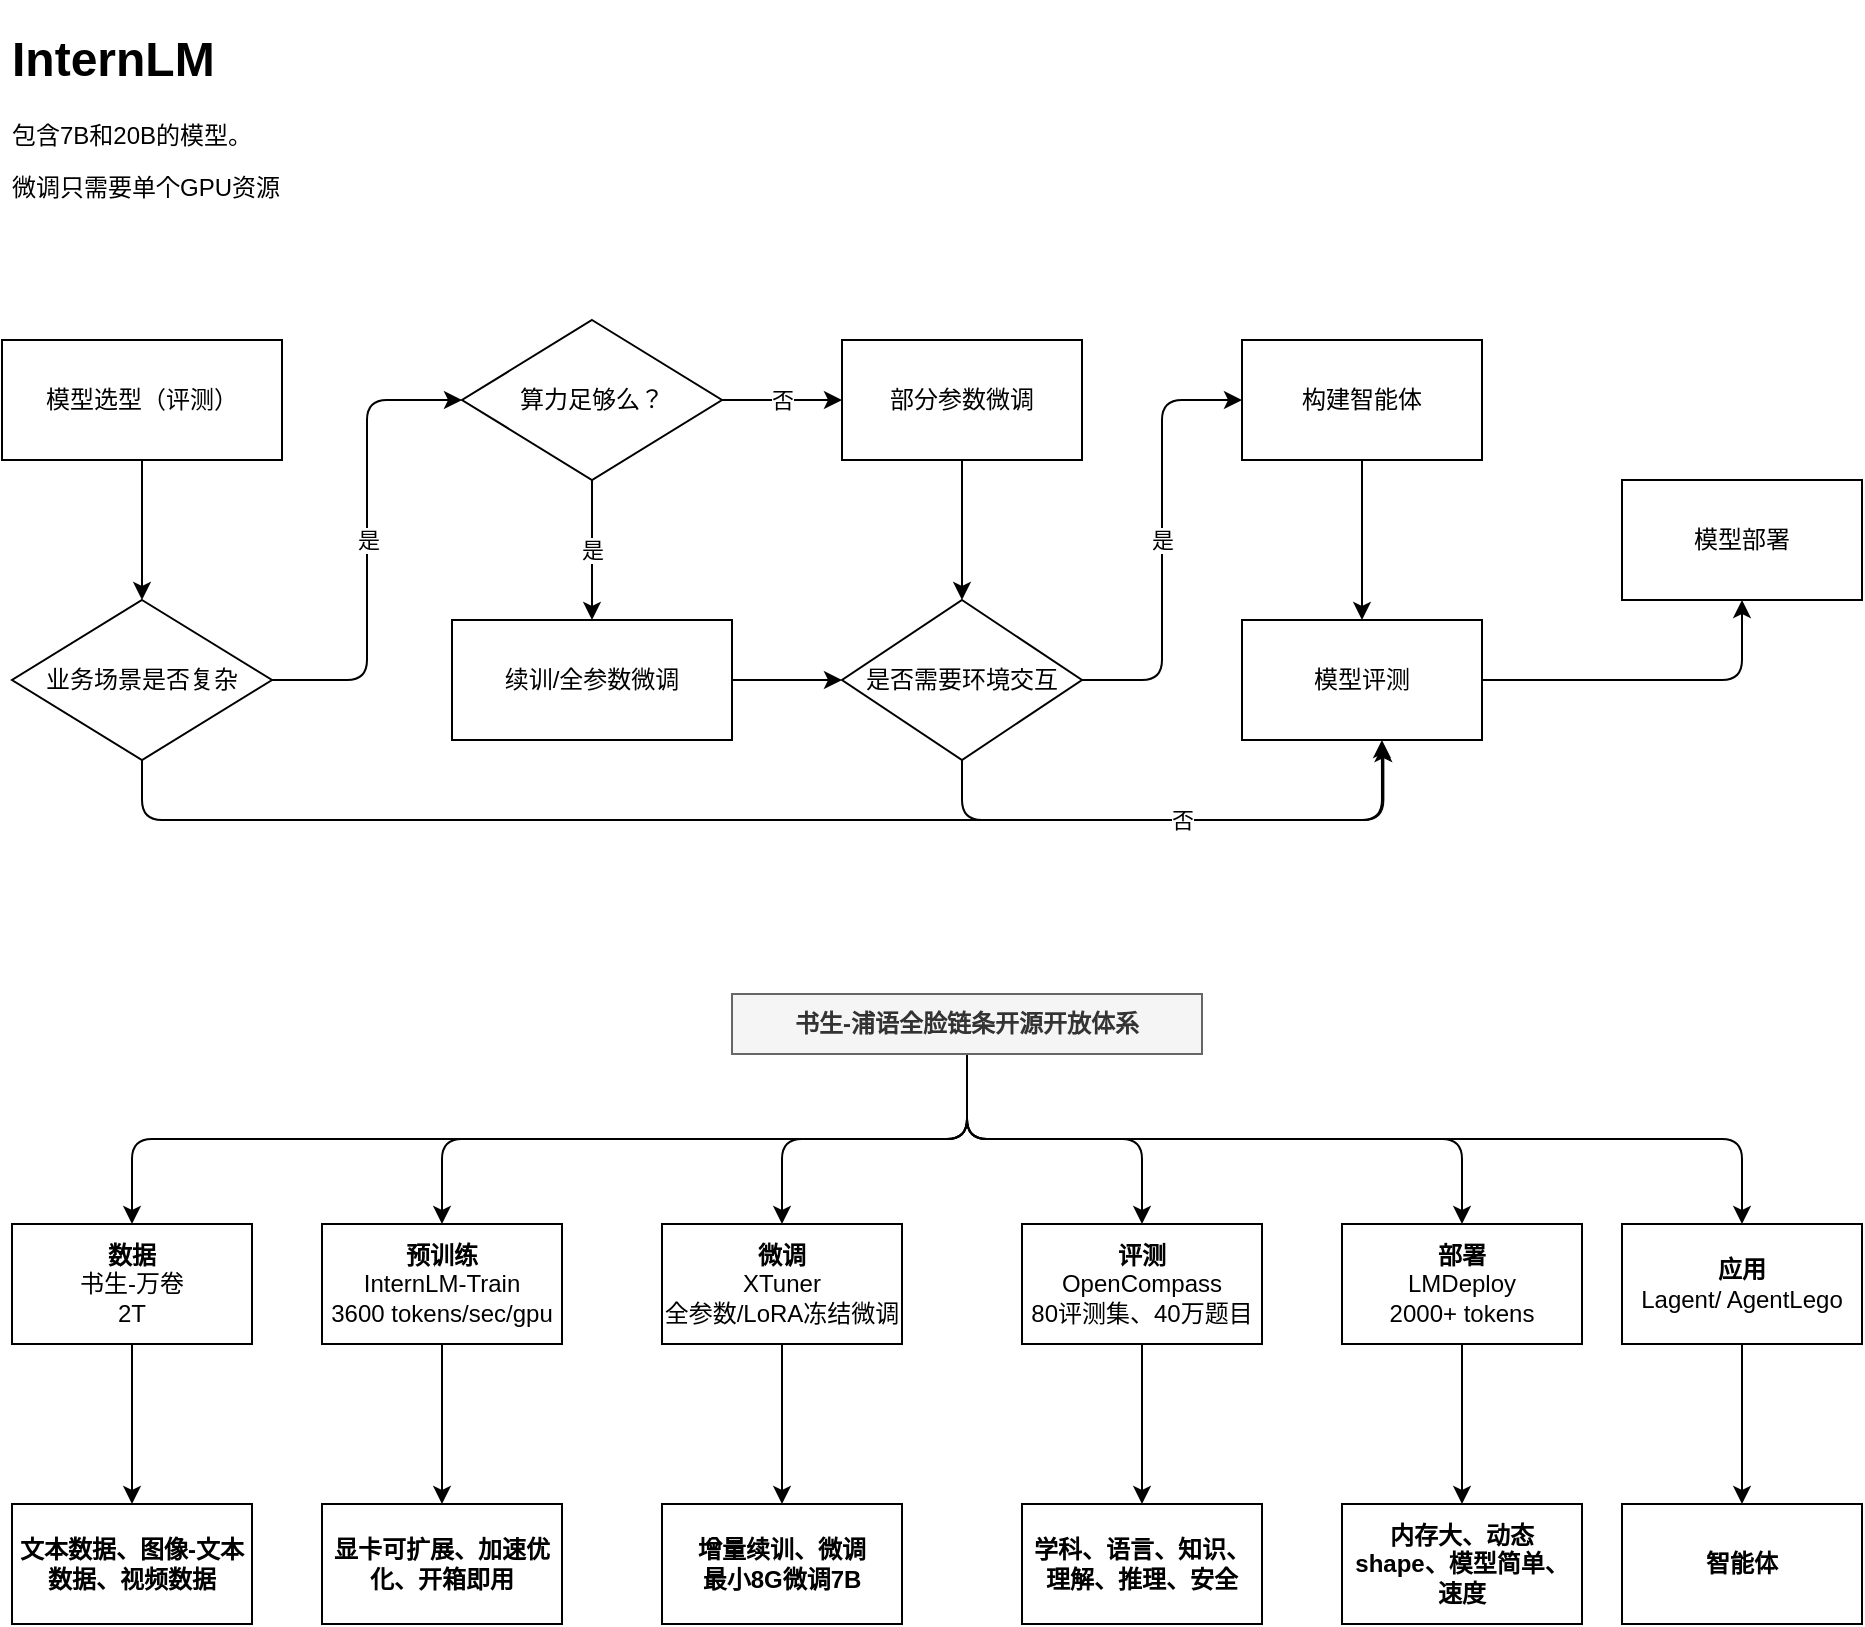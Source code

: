 <mxfile>
    <diagram id="tYrzaBU58Na9p9KYLXZo" name="第 1 页">
        <mxGraphModel dx="1343" dy="907" grid="1" gridSize="10" guides="1" tooltips="1" connect="1" arrows="1" fold="1" page="1" pageScale="1" pageWidth="827" pageHeight="1169" math="0" shadow="0">
            <root>
                <mxCell id="0"/>
                <mxCell id="1" parent="0"/>
                <mxCell id="4" value="&lt;h1&gt;InternLM&lt;/h1&gt;&lt;p&gt;包含7B和20B的模型。&lt;/p&gt;&lt;p&gt;微调只需要单个GPU资源&lt;/p&gt;" style="text;html=1;strokeColor=none;fillColor=none;spacing=5;spacingTop=-20;whiteSpace=wrap;overflow=hidden;rounded=0;" vertex="1" parent="1">
                    <mxGeometry x="60" y="10" width="190" height="120" as="geometry"/>
                </mxCell>
                <mxCell id="9" value="" style="edgeStyle=none;html=1;" edge="1" parent="1" source="5" target="8">
                    <mxGeometry relative="1" as="geometry"/>
                </mxCell>
                <mxCell id="5" value="模型选型（评测）" style="whiteSpace=wrap;html=1;" vertex="1" parent="1">
                    <mxGeometry x="60" y="170" width="140" height="60" as="geometry"/>
                </mxCell>
                <mxCell id="12" value="是" style="edgeStyle=orthogonalEdgeStyle;html=1;entryX=0;entryY=0.5;entryDx=0;entryDy=0;" edge="1" parent="1" source="8" target="10">
                    <mxGeometry relative="1" as="geometry"/>
                </mxCell>
                <mxCell id="24" style="edgeStyle=orthogonalEdgeStyle;html=1;exitX=0.5;exitY=1;exitDx=0;exitDy=0;entryX=0.589;entryY=1.034;entryDx=0;entryDy=0;entryPerimeter=0;" edge="1" parent="1" source="8" target="20">
                    <mxGeometry relative="1" as="geometry">
                        <Array as="points">
                            <mxPoint x="130" y="410"/>
                            <mxPoint x="751" y="410"/>
                        </Array>
                    </mxGeometry>
                </mxCell>
                <mxCell id="8" value="业务场景是否复杂" style="rhombus;whiteSpace=wrap;html=1;" vertex="1" parent="1">
                    <mxGeometry x="65" y="300" width="130" height="80" as="geometry"/>
                </mxCell>
                <mxCell id="13" value="是" style="edgeStyle=orthogonalEdgeStyle;html=1;" edge="1" parent="1" source="10" target="11">
                    <mxGeometry relative="1" as="geometry"/>
                </mxCell>
                <mxCell id="15" value="否" style="edgeStyle=orthogonalEdgeStyle;html=1;" edge="1" parent="1" source="10" target="14">
                    <mxGeometry relative="1" as="geometry"/>
                </mxCell>
                <mxCell id="10" value="算力足够么？" style="rhombus;whiteSpace=wrap;html=1;" vertex="1" parent="1">
                    <mxGeometry x="290" y="160" width="130" height="80" as="geometry"/>
                </mxCell>
                <mxCell id="17" value="" style="edgeStyle=orthogonalEdgeStyle;html=1;" edge="1" parent="1" source="11" target="16">
                    <mxGeometry relative="1" as="geometry"/>
                </mxCell>
                <mxCell id="11" value="续训/全参数微调" style="whiteSpace=wrap;html=1;" vertex="1" parent="1">
                    <mxGeometry x="285" y="310" width="140" height="60" as="geometry"/>
                </mxCell>
                <mxCell id="27" style="edgeStyle=orthogonalEdgeStyle;html=1;" edge="1" parent="1" source="14" target="16">
                    <mxGeometry relative="1" as="geometry"/>
                </mxCell>
                <mxCell id="14" value="部分参数微调" style="whiteSpace=wrap;html=1;" vertex="1" parent="1">
                    <mxGeometry x="480" y="170" width="120" height="60" as="geometry"/>
                </mxCell>
                <mxCell id="25" value="是" style="edgeStyle=orthogonalEdgeStyle;html=1;entryX=0;entryY=0.5;entryDx=0;entryDy=0;" edge="1" parent="1" source="16" target="18">
                    <mxGeometry relative="1" as="geometry"/>
                </mxCell>
                <mxCell id="26" value="否" style="edgeStyle=orthogonalEdgeStyle;html=1;entryX=0.583;entryY=1;entryDx=0;entryDy=0;entryPerimeter=0;exitX=0.5;exitY=1;exitDx=0;exitDy=0;" edge="1" parent="1" source="16" target="20">
                    <mxGeometry relative="1" as="geometry">
                        <Array as="points">
                            <mxPoint x="540" y="410"/>
                            <mxPoint x="750" y="410"/>
                        </Array>
                    </mxGeometry>
                </mxCell>
                <mxCell id="16" value="是否需要环境交互" style="rhombus;whiteSpace=wrap;html=1;" vertex="1" parent="1">
                    <mxGeometry x="480" y="300" width="120" height="80" as="geometry"/>
                </mxCell>
                <mxCell id="21" value="" style="edgeStyle=orthogonalEdgeStyle;html=1;" edge="1" parent="1" source="18" target="20">
                    <mxGeometry relative="1" as="geometry"/>
                </mxCell>
                <mxCell id="18" value="构建智能体" style="whiteSpace=wrap;html=1;" vertex="1" parent="1">
                    <mxGeometry x="680" y="170" width="120" height="60" as="geometry"/>
                </mxCell>
                <mxCell id="23" value="" style="edgeStyle=orthogonalEdgeStyle;html=1;" edge="1" parent="1" source="20" target="22">
                    <mxGeometry relative="1" as="geometry"/>
                </mxCell>
                <mxCell id="20" value="模型评测" style="whiteSpace=wrap;html=1;" vertex="1" parent="1">
                    <mxGeometry x="680" y="310" width="120" height="60" as="geometry"/>
                </mxCell>
                <mxCell id="22" value="模型部署" style="whiteSpace=wrap;html=1;" vertex="1" parent="1">
                    <mxGeometry x="870" y="240" width="120" height="60" as="geometry"/>
                </mxCell>
                <mxCell id="35" style="edgeStyle=orthogonalEdgeStyle;html=1;exitX=0.5;exitY=1;exitDx=0;exitDy=0;" edge="1" parent="1" source="28" target="29">
                    <mxGeometry relative="1" as="geometry"/>
                </mxCell>
                <mxCell id="36" style="edgeStyle=orthogonalEdgeStyle;html=1;entryX=0.5;entryY=0;entryDx=0;entryDy=0;exitX=0.5;exitY=1;exitDx=0;exitDy=0;" edge="1" parent="1" source="28" target="30">
                    <mxGeometry relative="1" as="geometry"/>
                </mxCell>
                <mxCell id="37" style="edgeStyle=orthogonalEdgeStyle;html=1;" edge="1" parent="1" source="28" target="31">
                    <mxGeometry relative="1" as="geometry"/>
                </mxCell>
                <mxCell id="38" style="edgeStyle=orthogonalEdgeStyle;html=1;exitX=0.5;exitY=1;exitDx=0;exitDy=0;" edge="1" parent="1" source="28" target="32">
                    <mxGeometry relative="1" as="geometry"/>
                </mxCell>
                <mxCell id="39" style="edgeStyle=orthogonalEdgeStyle;html=1;exitX=0.5;exitY=1;exitDx=0;exitDy=0;" edge="1" parent="1" source="28" target="33">
                    <mxGeometry relative="1" as="geometry"/>
                </mxCell>
                <mxCell id="40" style="edgeStyle=orthogonalEdgeStyle;html=1;exitX=0.5;exitY=1;exitDx=0;exitDy=0;" edge="1" parent="1" source="28" target="34">
                    <mxGeometry relative="1" as="geometry"/>
                </mxCell>
                <mxCell id="28" value="书生-浦语全脸链条开源开放体系" style="text;html=1;strokeColor=#666666;fillColor=#f5f5f5;align=center;verticalAlign=middle;whiteSpace=wrap;rounded=0;fontStyle=1;fontColor=#333333;" vertex="1" parent="1">
                    <mxGeometry x="425" y="497" width="235" height="30" as="geometry"/>
                </mxCell>
                <mxCell id="43" value="" style="edgeStyle=orthogonalEdgeStyle;html=1;" edge="1" parent="1" source="29" target="42">
                    <mxGeometry relative="1" as="geometry"/>
                </mxCell>
                <mxCell id="29" value="&lt;b&gt;数据&lt;/b&gt;&lt;br&gt;书生-万卷 &lt;br&gt;2T" style="rounded=0;whiteSpace=wrap;html=1;" vertex="1" parent="1">
                    <mxGeometry x="65" y="612" width="120" height="60" as="geometry"/>
                </mxCell>
                <mxCell id="45" style="edgeStyle=orthogonalEdgeStyle;html=1;entryX=0.5;entryY=0;entryDx=0;entryDy=0;" edge="1" parent="1" source="30" target="44">
                    <mxGeometry relative="1" as="geometry"/>
                </mxCell>
                <mxCell id="30" value="&lt;b&gt;预训练&lt;/b&gt;&lt;br&gt;InternLM-Train&lt;br&gt;3600 tokens/sec/gpu" style="rounded=0;whiteSpace=wrap;html=1;" vertex="1" parent="1">
                    <mxGeometry x="220" y="612" width="120" height="60" as="geometry"/>
                </mxCell>
                <mxCell id="47" style="edgeStyle=orthogonalEdgeStyle;html=1;" edge="1" parent="1" source="31" target="46">
                    <mxGeometry relative="1" as="geometry"/>
                </mxCell>
                <mxCell id="31" value="&lt;b&gt;微调&lt;/b&gt;&lt;br&gt;XTuner&lt;br&gt;全参数/LoRA冻结微调" style="rounded=0;whiteSpace=wrap;html=1;" vertex="1" parent="1">
                    <mxGeometry x="390" y="612" width="120" height="60" as="geometry"/>
                </mxCell>
                <mxCell id="51" value="" style="edgeStyle=orthogonalEdgeStyle;html=1;" edge="1" parent="1" source="32" target="50">
                    <mxGeometry relative="1" as="geometry"/>
                </mxCell>
                <mxCell id="32" value="&lt;b&gt;部署&lt;/b&gt;&lt;br&gt;LMDeploy&lt;br&gt;2000+ tokens" style="rounded=0;whiteSpace=wrap;html=1;" vertex="1" parent="1">
                    <mxGeometry x="730" y="612" width="120" height="60" as="geometry"/>
                </mxCell>
                <mxCell id="49" value="" style="edgeStyle=orthogonalEdgeStyle;html=1;" edge="1" parent="1" source="33" target="48">
                    <mxGeometry relative="1" as="geometry"/>
                </mxCell>
                <mxCell id="33" value="&lt;b&gt;评测&lt;/b&gt;&lt;br&gt;OpenCompass&lt;br&gt;80评测集、40万题目" style="rounded=0;whiteSpace=wrap;html=1;" vertex="1" parent="1">
                    <mxGeometry x="570" y="612" width="120" height="60" as="geometry"/>
                </mxCell>
                <mxCell id="53" value="" style="edgeStyle=orthogonalEdgeStyle;html=1;" edge="1" parent="1" source="34" target="52">
                    <mxGeometry relative="1" as="geometry"/>
                </mxCell>
                <mxCell id="34" value="&lt;b&gt;应用&lt;br&gt;&lt;/b&gt;Lagent/ AgentLego" style="rounded=0;whiteSpace=wrap;html=1;" vertex="1" parent="1">
                    <mxGeometry x="870" y="612" width="120" height="60" as="geometry"/>
                </mxCell>
                <mxCell id="42" value="&lt;b&gt;文本数据、图像-文本数据、视频数据&lt;/b&gt;" style="rounded=0;whiteSpace=wrap;html=1;" vertex="1" parent="1">
                    <mxGeometry x="65" y="752" width="120" height="60" as="geometry"/>
                </mxCell>
                <mxCell id="44" value="&lt;b&gt;显卡可扩展、加速优化、开箱即用&lt;/b&gt;" style="rounded=0;whiteSpace=wrap;html=1;" vertex="1" parent="1">
                    <mxGeometry x="220" y="752" width="120" height="60" as="geometry"/>
                </mxCell>
                <mxCell id="46" value="&lt;b&gt;增量续训、微调&lt;br&gt;最小8G微调7B&lt;br&gt;&lt;/b&gt;" style="rounded=0;whiteSpace=wrap;html=1;" vertex="1" parent="1">
                    <mxGeometry x="390" y="752" width="120" height="60" as="geometry"/>
                </mxCell>
                <mxCell id="48" value="&lt;b&gt;学科、语言、知识、理解、推理、安全&lt;/b&gt;" style="rounded=0;whiteSpace=wrap;html=1;" vertex="1" parent="1">
                    <mxGeometry x="570" y="752" width="120" height="60" as="geometry"/>
                </mxCell>
                <mxCell id="50" value="&lt;b&gt;内存大、动态shape、模型简单、速度&lt;/b&gt;" style="rounded=0;whiteSpace=wrap;html=1;" vertex="1" parent="1">
                    <mxGeometry x="730" y="752" width="120" height="60" as="geometry"/>
                </mxCell>
                <mxCell id="52" value="&lt;b&gt;智能体&lt;/b&gt;" style="rounded=0;whiteSpace=wrap;html=1;" vertex="1" parent="1">
                    <mxGeometry x="870" y="752" width="120" height="60" as="geometry"/>
                </mxCell>
            </root>
        </mxGraphModel>
    </diagram>
</mxfile>